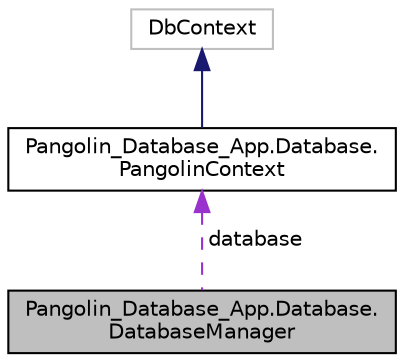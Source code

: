digraph "Pangolin_Database_App.Database.DatabaseManager"
{
 // LATEX_PDF_SIZE
  edge [fontname="Helvetica",fontsize="10",labelfontname="Helvetica",labelfontsize="10"];
  node [fontname="Helvetica",fontsize="10",shape=record];
  Node1 [label="Pangolin_Database_App.Database.\lDatabaseManager",height=0.2,width=0.4,color="black", fillcolor="grey75", style="filled", fontcolor="black",tooltip="Manages the database"];
  Node2 -> Node1 [dir="back",color="darkorchid3",fontsize="10",style="dashed",label=" database" ];
  Node2 [label="Pangolin_Database_App.Database.\lPangolinContext",height=0.2,width=0.4,color="black", fillcolor="white", style="filled",URL="$class_pangolin___database___app_1_1_database_1_1_pangolin_context.html",tooltip="Context class for pangolin database, stores informations about table UseDatabaseManager if you want t..."];
  Node3 -> Node2 [dir="back",color="midnightblue",fontsize="10",style="solid"];
  Node3 [label="DbContext",height=0.2,width=0.4,color="grey75", fillcolor="white", style="filled",tooltip=" "];
}
